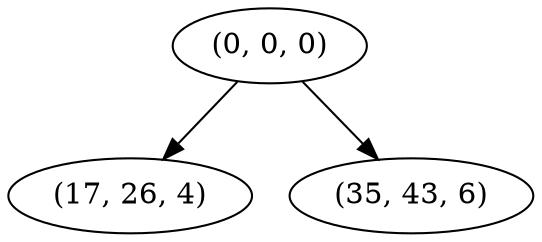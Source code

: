 digraph tree {
    "(0, 0, 0)";
    "(17, 26, 4)";
    "(35, 43, 6)";
    "(0, 0, 0)" -> "(17, 26, 4)";
    "(0, 0, 0)" -> "(35, 43, 6)";
}
